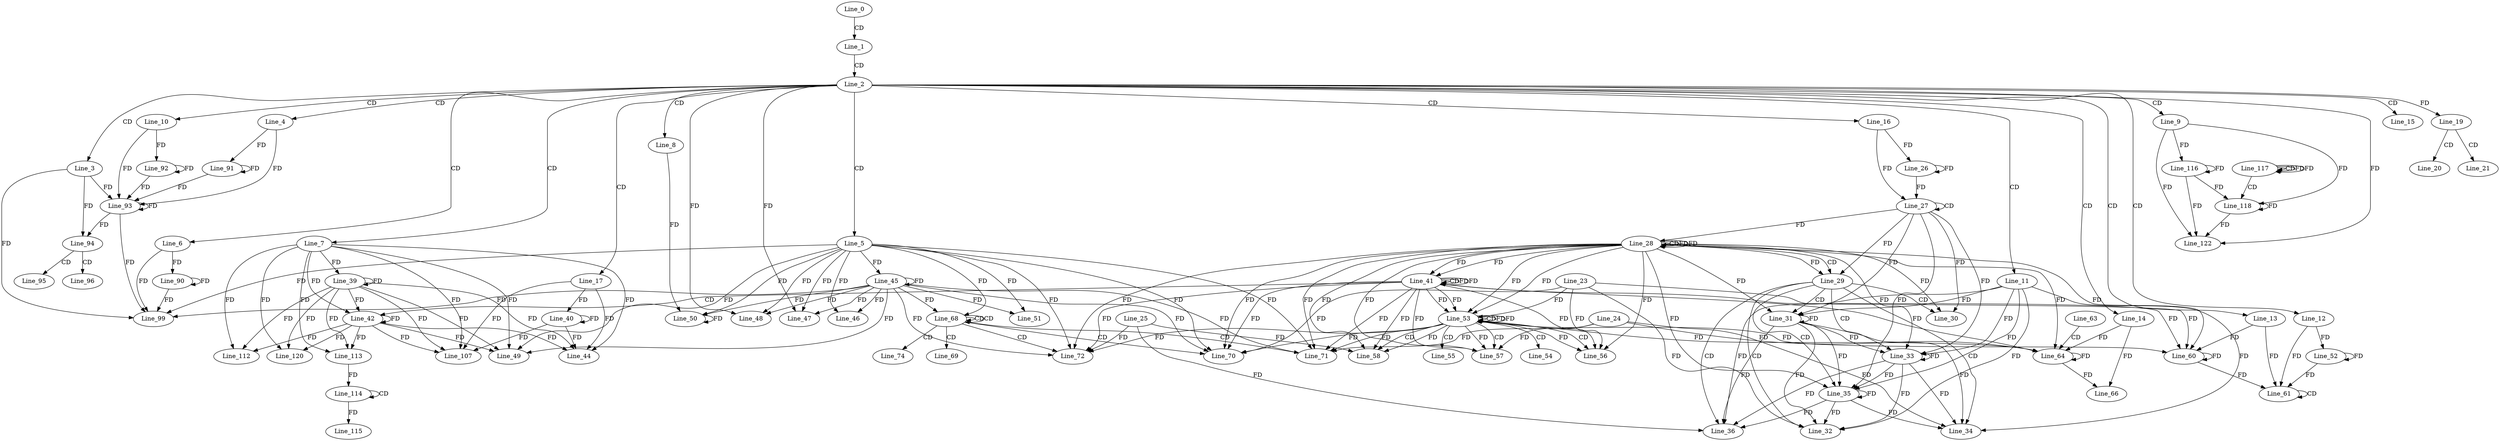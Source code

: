 digraph G {
  Line_0;
  Line_1;
  Line_2;
  Line_3;
  Line_4;
  Line_5;
  Line_6;
  Line_7;
  Line_8;
  Line_9;
  Line_10;
  Line_11;
  Line_12;
  Line_13;
  Line_14;
  Line_15;
  Line_16;
  Line_17;
  Line_19;
  Line_19;
  Line_19;
  Line_20;
  Line_21;
  Line_26;
  Line_27;
  Line_27;
  Line_28;
  Line_28;
  Line_28;
  Line_28;
  Line_29;
  Line_29;
  Line_29;
  Line_30;
  Line_30;
  Line_31;
  Line_31;
  Line_31;
  Line_32;
  Line_23;
  Line_33;
  Line_33;
  Line_33;
  Line_34;
  Line_24;
  Line_35;
  Line_35;
  Line_35;
  Line_36;
  Line_25;
  Line_39;
  Line_40;
  Line_41;
  Line_41;
  Line_41;
  Line_42;
  Line_44;
  Line_45;
  Line_45;
  Line_46;
  Line_47;
  Line_47;
  Line_48;
  Line_49;
  Line_50;
  Line_50;
  Line_51;
  Line_52;
  Line_53;
  Line_53;
  Line_53;
  Line_53;
  Line_54;
  Line_55;
  Line_56;
  Line_56;
  Line_57;
  Line_57;
  Line_58;
  Line_58;
  Line_60;
  Line_60;
  Line_61;
  Line_61;
  Line_63;
  Line_64;
  Line_64;
  Line_66;
  Line_68;
  Line_68;
  Line_68;
  Line_69;
  Line_70;
  Line_70;
  Line_71;
  Line_71;
  Line_72;
  Line_72;
  Line_74;
  Line_90;
  Line_91;
  Line_91;
  Line_92;
  Line_92;
  Line_93;
  Line_93;
  Line_94;
  Line_95;
  Line_96;
  Line_99;
  Line_107;
  Line_112;
  Line_113;
  Line_114;
  Line_114;
  Line_113;
  Line_115;
  Line_116;
  Line_117;
  Line_117;
  Line_117;
  Line_118;
  Line_120;
  Line_122;
  Line_0 -> Line_1 [ label="CD" ];
  Line_1 -> Line_2 [ label="CD" ];
  Line_2 -> Line_3 [ label="CD" ];
  Line_2 -> Line_4 [ label="CD" ];
  Line_2 -> Line_5 [ label="CD" ];
  Line_2 -> Line_6 [ label="CD" ];
  Line_2 -> Line_7 [ label="CD" ];
  Line_2 -> Line_8 [ label="CD" ];
  Line_2 -> Line_9 [ label="CD" ];
  Line_2 -> Line_10 [ label="CD" ];
  Line_2 -> Line_11 [ label="CD" ];
  Line_2 -> Line_12 [ label="CD" ];
  Line_2 -> Line_13 [ label="CD" ];
  Line_2 -> Line_14 [ label="CD" ];
  Line_2 -> Line_15 [ label="CD" ];
  Line_2 -> Line_16 [ label="CD" ];
  Line_2 -> Line_17 [ label="CD" ];
  Line_2 -> Line_19 [ label="FD" ];
  Line_19 -> Line_20 [ label="CD" ];
  Line_19 -> Line_21 [ label="CD" ];
  Line_16 -> Line_26 [ label="FD" ];
  Line_26 -> Line_26 [ label="FD" ];
  Line_27 -> Line_27 [ label="CD" ];
  Line_16 -> Line_27 [ label="FD" ];
  Line_26 -> Line_27 [ label="FD" ];
  Line_28 -> Line_28 [ label="CD" ];
  Line_27 -> Line_28 [ label="FD" ];
  Line_28 -> Line_28 [ label="FD" ];
  Line_28 -> Line_29 [ label="CD" ];
  Line_27 -> Line_29 [ label="FD" ];
  Line_28 -> Line_29 [ label="FD" ];
  Line_29 -> Line_30 [ label="CD" ];
  Line_27 -> Line_30 [ label="FD" ];
  Line_28 -> Line_30 [ label="FD" ];
  Line_29 -> Line_31 [ label="CD" ];
  Line_31 -> Line_31 [ label="FD" ];
  Line_11 -> Line_31 [ label="FD" ];
  Line_27 -> Line_31 [ label="FD" ];
  Line_28 -> Line_31 [ label="FD" ];
  Line_29 -> Line_32 [ label="CD" ];
  Line_23 -> Line_32 [ label="FD" ];
  Line_31 -> Line_32 [ label="FD" ];
  Line_11 -> Line_32 [ label="FD" ];
  Line_29 -> Line_33 [ label="CD" ];
  Line_31 -> Line_33 [ label="FD" ];
  Line_33 -> Line_33 [ label="FD" ];
  Line_11 -> Line_33 [ label="FD" ];
  Line_27 -> Line_33 [ label="FD" ];
  Line_28 -> Line_33 [ label="FD" ];
  Line_29 -> Line_34 [ label="CD" ];
  Line_24 -> Line_34 [ label="FD" ];
  Line_31 -> Line_34 [ label="FD" ];
  Line_33 -> Line_34 [ label="FD" ];
  Line_11 -> Line_34 [ label="FD" ];
  Line_29 -> Line_35 [ label="CD" ];
  Line_31 -> Line_35 [ label="FD" ];
  Line_33 -> Line_35 [ label="FD" ];
  Line_35 -> Line_35 [ label="FD" ];
  Line_11 -> Line_35 [ label="FD" ];
  Line_27 -> Line_35 [ label="FD" ];
  Line_28 -> Line_35 [ label="FD" ];
  Line_29 -> Line_36 [ label="CD" ];
  Line_25 -> Line_36 [ label="FD" ];
  Line_31 -> Line_36 [ label="FD" ];
  Line_33 -> Line_36 [ label="FD" ];
  Line_35 -> Line_36 [ label="FD" ];
  Line_11 -> Line_36 [ label="FD" ];
  Line_7 -> Line_39 [ label="FD" ];
  Line_39 -> Line_39 [ label="FD" ];
  Line_17 -> Line_40 [ label="FD" ];
  Line_40 -> Line_40 [ label="FD" ];
  Line_28 -> Line_41 [ label="FD" ];
  Line_41 -> Line_41 [ label="CD" ];
  Line_41 -> Line_41 [ label="FD" ];
  Line_28 -> Line_41 [ label="FD" ];
  Line_41 -> Line_42 [ label="CD" ];
  Line_42 -> Line_42 [ label="FD" ];
  Line_7 -> Line_42 [ label="FD" ];
  Line_39 -> Line_42 [ label="FD" ];
  Line_17 -> Line_44 [ label="FD" ];
  Line_40 -> Line_44 [ label="FD" ];
  Line_42 -> Line_44 [ label="FD" ];
  Line_7 -> Line_44 [ label="FD" ];
  Line_39 -> Line_44 [ label="FD" ];
  Line_5 -> Line_45 [ label="FD" ];
  Line_45 -> Line_45 [ label="FD" ];
  Line_5 -> Line_46 [ label="FD" ];
  Line_45 -> Line_46 [ label="FD" ];
  Line_5 -> Line_47 [ label="FD" ];
  Line_45 -> Line_47 [ label="FD" ];
  Line_2 -> Line_47 [ label="FD" ];
  Line_5 -> Line_48 [ label="FD" ];
  Line_45 -> Line_48 [ label="FD" ];
  Line_2 -> Line_48 [ label="FD" ];
  Line_5 -> Line_49 [ label="FD" ];
  Line_45 -> Line_49 [ label="FD" ];
  Line_42 -> Line_49 [ label="FD" ];
  Line_7 -> Line_49 [ label="FD" ];
  Line_39 -> Line_49 [ label="FD" ];
  Line_8 -> Line_50 [ label="FD" ];
  Line_50 -> Line_50 [ label="FD" ];
  Line_5 -> Line_50 [ label="FD" ];
  Line_45 -> Line_50 [ label="FD" ];
  Line_5 -> Line_51 [ label="FD" ];
  Line_45 -> Line_51 [ label="FD" ];
  Line_12 -> Line_52 [ label="FD" ];
  Line_52 -> Line_52 [ label="FD" ];
  Line_41 -> Line_53 [ label="FD" ];
  Line_28 -> Line_53 [ label="FD" ];
  Line_23 -> Line_53 [ label="FD" ];
  Line_53 -> Line_53 [ label="CD" ];
  Line_53 -> Line_53 [ label="FD" ];
  Line_41 -> Line_53 [ label="FD" ];
  Line_28 -> Line_53 [ label="FD" ];
  Line_53 -> Line_54 [ label="CD" ];
  Line_53 -> Line_55 [ label="CD" ];
  Line_53 -> Line_56 [ label="CD" ];
  Line_23 -> Line_56 [ label="FD" ];
  Line_53 -> Line_56 [ label="FD" ];
  Line_41 -> Line_56 [ label="FD" ];
  Line_28 -> Line_56 [ label="FD" ];
  Line_53 -> Line_57 [ label="CD" ];
  Line_24 -> Line_57 [ label="FD" ];
  Line_53 -> Line_57 [ label="FD" ];
  Line_41 -> Line_57 [ label="FD" ];
  Line_28 -> Line_57 [ label="FD" ];
  Line_53 -> Line_58 [ label="CD" ];
  Line_25 -> Line_58 [ label="FD" ];
  Line_53 -> Line_58 [ label="FD" ];
  Line_41 -> Line_58 [ label="FD" ];
  Line_28 -> Line_58 [ label="FD" ];
  Line_60 -> Line_60 [ label="FD" ];
  Line_13 -> Line_60 [ label="FD" ];
  Line_23 -> Line_60 [ label="FD" ];
  Line_53 -> Line_60 [ label="FD" ];
  Line_41 -> Line_60 [ label="FD" ];
  Line_28 -> Line_60 [ label="FD" ];
  Line_61 -> Line_61 [ label="CD" ];
  Line_12 -> Line_61 [ label="FD" ];
  Line_52 -> Line_61 [ label="FD" ];
  Line_60 -> Line_61 [ label="FD" ];
  Line_13 -> Line_61 [ label="FD" ];
  Line_63 -> Line_64 [ label="CD" ];
  Line_64 -> Line_64 [ label="FD" ];
  Line_14 -> Line_64 [ label="FD" ];
  Line_24 -> Line_64 [ label="FD" ];
  Line_53 -> Line_64 [ label="FD" ];
  Line_41 -> Line_64 [ label="FD" ];
  Line_28 -> Line_64 [ label="FD" ];
  Line_64 -> Line_66 [ label="FD" ];
  Line_14 -> Line_66 [ label="FD" ];
  Line_68 -> Line_68 [ label="CD" ];
  Line_68 -> Line_68 [ label="CD" ];
  Line_5 -> Line_68 [ label="FD" ];
  Line_45 -> Line_68 [ label="FD" ];
  Line_68 -> Line_69 [ label="CD" ];
  Line_68 -> Line_70 [ label="CD" ];
  Line_5 -> Line_70 [ label="FD" ];
  Line_45 -> Line_70 [ label="FD" ];
  Line_23 -> Line_70 [ label="FD" ];
  Line_53 -> Line_70 [ label="FD" ];
  Line_41 -> Line_70 [ label="FD" ];
  Line_28 -> Line_70 [ label="FD" ];
  Line_68 -> Line_71 [ label="CD" ];
  Line_5 -> Line_71 [ label="FD" ];
  Line_45 -> Line_71 [ label="FD" ];
  Line_24 -> Line_71 [ label="FD" ];
  Line_53 -> Line_71 [ label="FD" ];
  Line_41 -> Line_71 [ label="FD" ];
  Line_28 -> Line_71 [ label="FD" ];
  Line_68 -> Line_72 [ label="CD" ];
  Line_5 -> Line_72 [ label="FD" ];
  Line_45 -> Line_72 [ label="FD" ];
  Line_25 -> Line_72 [ label="FD" ];
  Line_53 -> Line_72 [ label="FD" ];
  Line_41 -> Line_72 [ label="FD" ];
  Line_28 -> Line_72 [ label="FD" ];
  Line_68 -> Line_74 [ label="CD" ];
  Line_6 -> Line_90 [ label="FD" ];
  Line_90 -> Line_90 [ label="FD" ];
  Line_4 -> Line_91 [ label="FD" ];
  Line_91 -> Line_91 [ label="FD" ];
  Line_10 -> Line_92 [ label="FD" ];
  Line_92 -> Line_92 [ label="FD" ];
  Line_3 -> Line_93 [ label="FD" ];
  Line_93 -> Line_93 [ label="FD" ];
  Line_4 -> Line_93 [ label="FD" ];
  Line_91 -> Line_93 [ label="FD" ];
  Line_10 -> Line_93 [ label="FD" ];
  Line_92 -> Line_93 [ label="FD" ];
  Line_3 -> Line_94 [ label="FD" ];
  Line_93 -> Line_94 [ label="FD" ];
  Line_94 -> Line_95 [ label="CD" ];
  Line_94 -> Line_96 [ label="CD" ];
  Line_3 -> Line_99 [ label="FD" ];
  Line_93 -> Line_99 [ label="FD" ];
  Line_6 -> Line_99 [ label="FD" ];
  Line_90 -> Line_99 [ label="FD" ];
  Line_5 -> Line_99 [ label="FD" ];
  Line_45 -> Line_99 [ label="FD" ];
  Line_42 -> Line_107 [ label="FD" ];
  Line_7 -> Line_107 [ label="FD" ];
  Line_39 -> Line_107 [ label="FD" ];
  Line_17 -> Line_107 [ label="FD" ];
  Line_40 -> Line_107 [ label="FD" ];
  Line_42 -> Line_112 [ label="FD" ];
  Line_7 -> Line_112 [ label="FD" ];
  Line_39 -> Line_112 [ label="FD" ];
  Line_42 -> Line_113 [ label="FD" ];
  Line_7 -> Line_113 [ label="FD" ];
  Line_39 -> Line_113 [ label="FD" ];
  Line_114 -> Line_114 [ label="CD" ];
  Line_113 -> Line_114 [ label="FD" ];
  Line_114 -> Line_115 [ label="FD" ];
  Line_9 -> Line_116 [ label="FD" ];
  Line_116 -> Line_116 [ label="FD" ];
  Line_117 -> Line_117 [ label="CD" ];
  Line_117 -> Line_117 [ label="FD" ];
  Line_117 -> Line_118 [ label="CD" ];
  Line_118 -> Line_118 [ label="FD" ];
  Line_9 -> Line_118 [ label="FD" ];
  Line_116 -> Line_118 [ label="FD" ];
  Line_42 -> Line_120 [ label="FD" ];
  Line_7 -> Line_120 [ label="FD" ];
  Line_39 -> Line_120 [ label="FD" ];
  Line_2 -> Line_122 [ label="FD" ];
  Line_118 -> Line_122 [ label="FD" ];
  Line_9 -> Line_122 [ label="FD" ];
  Line_116 -> Line_122 [ label="FD" ];
  Line_28 -> Line_28 [ label="FD" ];
  Line_33 -> Line_32 [ label="FD" ];
  Line_35 -> Line_32 [ label="FD" ];
  Line_35 -> Line_34 [ label="FD" ];
  Line_41 -> Line_41 [ label="FD" ];
  Line_53 -> Line_53 [ label="FD" ];
  Line_117 -> Line_117 [ label="FD" ];
}
